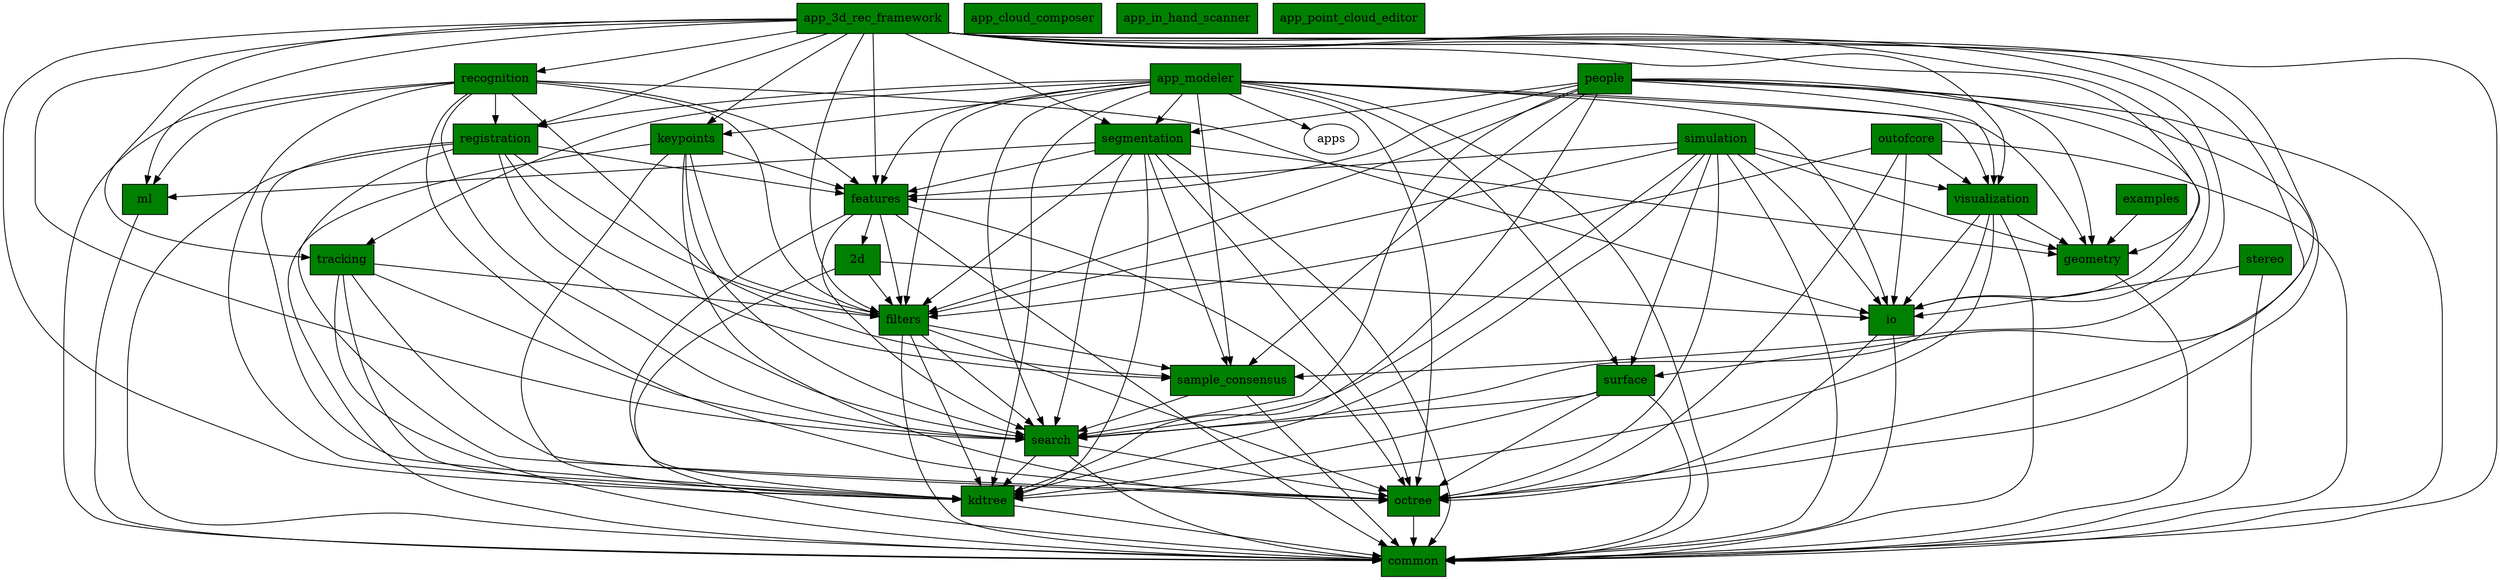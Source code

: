 digraph pcl {
  "common" [style="filled" fillcolor="#008000" shape="box"];
   "kdtree" [style="filled" fillcolor="#008000" shape="box"];
   "kdtree" -> "common";
  "octree" [style="filled" fillcolor="#008000" shape="box"];
   "octree" -> "common";
  "search" [style="filled" fillcolor="#008000" shape="box"];
   "search" -> "common";
  "search" -> "kdtree";
  "search" -> "octree";
  "io" [style="filled" fillcolor="#008000" shape="box"];
   "io" -> "common";
  "io" -> "octree";
  "sample_consensus" [style="filled" fillcolor="#008000" shape="box"];
   "sample_consensus" -> "common";
  "sample_consensus" -> "search";
  "filters" [style="filled" fillcolor="#008000" shape="box"];
   "filters" -> "common";
  "filters" -> "sample_consensus";
  "filters" -> "search";
  "filters" -> "kdtree";
  "filters" -> "octree";
  "2d" [style="filled" fillcolor="#008000" shape="box"];
   "2d" -> "common";
  "2d" -> "io";
  "2d" -> "filters";
  "features" [style="filled" fillcolor="#008000" shape="box"];
   "features" -> "common";
  "features" -> "search";
  "features" -> "kdtree";
  "features" -> "octree";
  "features" -> "filters";
  "features" -> "2d";
  "keypoints" [style="filled" fillcolor="#008000" shape="box"];
   "keypoints" -> "common";
  "keypoints" -> "search";
  "keypoints" -> "kdtree";
  "keypoints" -> "octree";
  "keypoints" -> "features";
  "keypoints" -> "filters";
  "geometry" [style="filled" fillcolor="#008000" shape="box"];
   "geometry" -> "common";
  "ml" [style="filled" fillcolor="#008000" shape="box"];
   "ml" -> "common";
  "segmentation" [style="filled" fillcolor="#008000" shape="box"];
   "segmentation" -> "common";
  "segmentation" -> "geometry";
  "segmentation" -> "search";
  "segmentation" -> "sample_consensus";
  "segmentation" -> "kdtree";
  "segmentation" -> "octree";
  "segmentation" -> "features";
  "segmentation" -> "filters";
  "segmentation" -> "ml";
  "visualization" [style="filled" fillcolor="#008000" shape="box"];
   "visualization" -> "common";
  "visualization" -> "io";
  "visualization" -> "kdtree";
  "visualization" -> "geometry";
  "visualization" -> "search";
  "outofcore" [style="filled" fillcolor="#008000" shape="box"];
   "outofcore" -> "common";
  "outofcore" -> "io";
  "outofcore" -> "filters";
  "outofcore" -> "octree";
  "outofcore" -> "visualization";
  "stereo" [style="filled" fillcolor="#008000" shape="box"];
   "stereo" -> "common";
  "stereo" -> "io";
  "examples" [style="filled" fillcolor="#008000" shape="box"];
   "examples" -> "geometry";
  "surface" [style="filled" fillcolor="#008000" shape="box"];
   "surface" -> "common";
  "surface" -> "search";
  "surface" -> "kdtree";
  "surface" -> "octree";
  "registration" [style="filled" fillcolor="#008000" shape="box"];
   "registration" -> "common";
  "registration" -> "octree";
  "registration" -> "kdtree";
  "registration" -> "search";
  "registration" -> "sample_consensus";
  "registration" -> "features";
  "registration" -> "filters";
  "recognition" [style="filled" fillcolor="#008000" shape="box"];
   "recognition" -> "common";
  "recognition" -> "io";
  "recognition" -> "search";
  "recognition" -> "kdtree";
  "recognition" -> "octree";
  "recognition" -> "features";
  "recognition" -> "filters";
  "recognition" -> "registration";
  "recognition" -> "sample_consensus";
  "recognition" -> "ml";
  "tracking" [style="filled" fillcolor="#008000" shape="box"];
   "tracking" -> "common";
  "tracking" -> "search";
  "tracking" -> "kdtree";
  "tracking" -> "filters";
  "tracking" -> "octree";
  "app_3d_rec_framework" [style="filled" fillcolor="#008000" shape="box"];
   "app_3d_rec_framework" -> "common";
  "app_3d_rec_framework" -> "geometry";
  "app_3d_rec_framework" -> "io";
  "app_3d_rec_framework" -> "filters";
  "app_3d_rec_framework" -> "sample_consensus";
  "app_3d_rec_framework" -> "segmentation";
  "app_3d_rec_framework" -> "visualization";
  "app_3d_rec_framework" -> "kdtree";
  "app_3d_rec_framework" -> "features";
  "app_3d_rec_framework" -> "surface";
  "app_3d_rec_framework" -> "octree";
  "app_3d_rec_framework" -> "registration";
  "app_3d_rec_framework" -> "keypoints";
  "app_3d_rec_framework" -> "tracking";
  "app_3d_rec_framework" -> "search";
  "app_3d_rec_framework" -> "recognition";
  "app_3d_rec_framework" -> "ml";
  "app_modeler" [style="filled" fillcolor="#008000" shape="box"];
   "app_modeler" -> "common";
  "app_modeler" -> "geometry";
  "app_modeler" -> "io";
  "app_modeler" -> "filters";
  "app_modeler" -> "sample_consensus";
  "app_modeler" -> "segmentation";
  "app_modeler" -> "visualization";
  "app_modeler" -> "kdtree";
  "app_modeler" -> "features";
  "app_modeler" -> "surface";
  "app_modeler" -> "octree";
  "app_modeler" -> "registration";
  "app_modeler" -> "keypoints";
  "app_modeler" -> "tracking";
  "app_modeler" -> "search";
  "app_modeler" -> "apps";
  "app_cloud_composer" [style="filled" fillcolor="#008000" shape="box"];
   "app_in_hand_scanner" [style="filled" fillcolor="#008000" shape="box"];
   "app_point_cloud_editor" [style="filled" fillcolor="#008000" shape="box"];
   "people" [style="filled" fillcolor="#008000" shape="box"];
   "people" -> "common";
  "people" -> "kdtree";
  "people" -> "search";
  "people" -> "features";
  "people" -> "sample_consensus";
  "people" -> "filters";
  "people" -> "io";
  "people" -> "visualization";
  "people" -> "geometry";
  "people" -> "segmentation";
  "people" -> "octree";
  "simulation" [style="filled" fillcolor="#008000" shape="box"];
   "simulation" -> "common";
  "simulation" -> "io";
  "simulation" -> "surface";
  "simulation" -> "kdtree";
  "simulation" -> "features";
  "simulation" -> "search";
  "simulation" -> "octree";
  "simulation" -> "visualization";
  "simulation" -> "filters";
  "simulation" -> "geometry";
}
